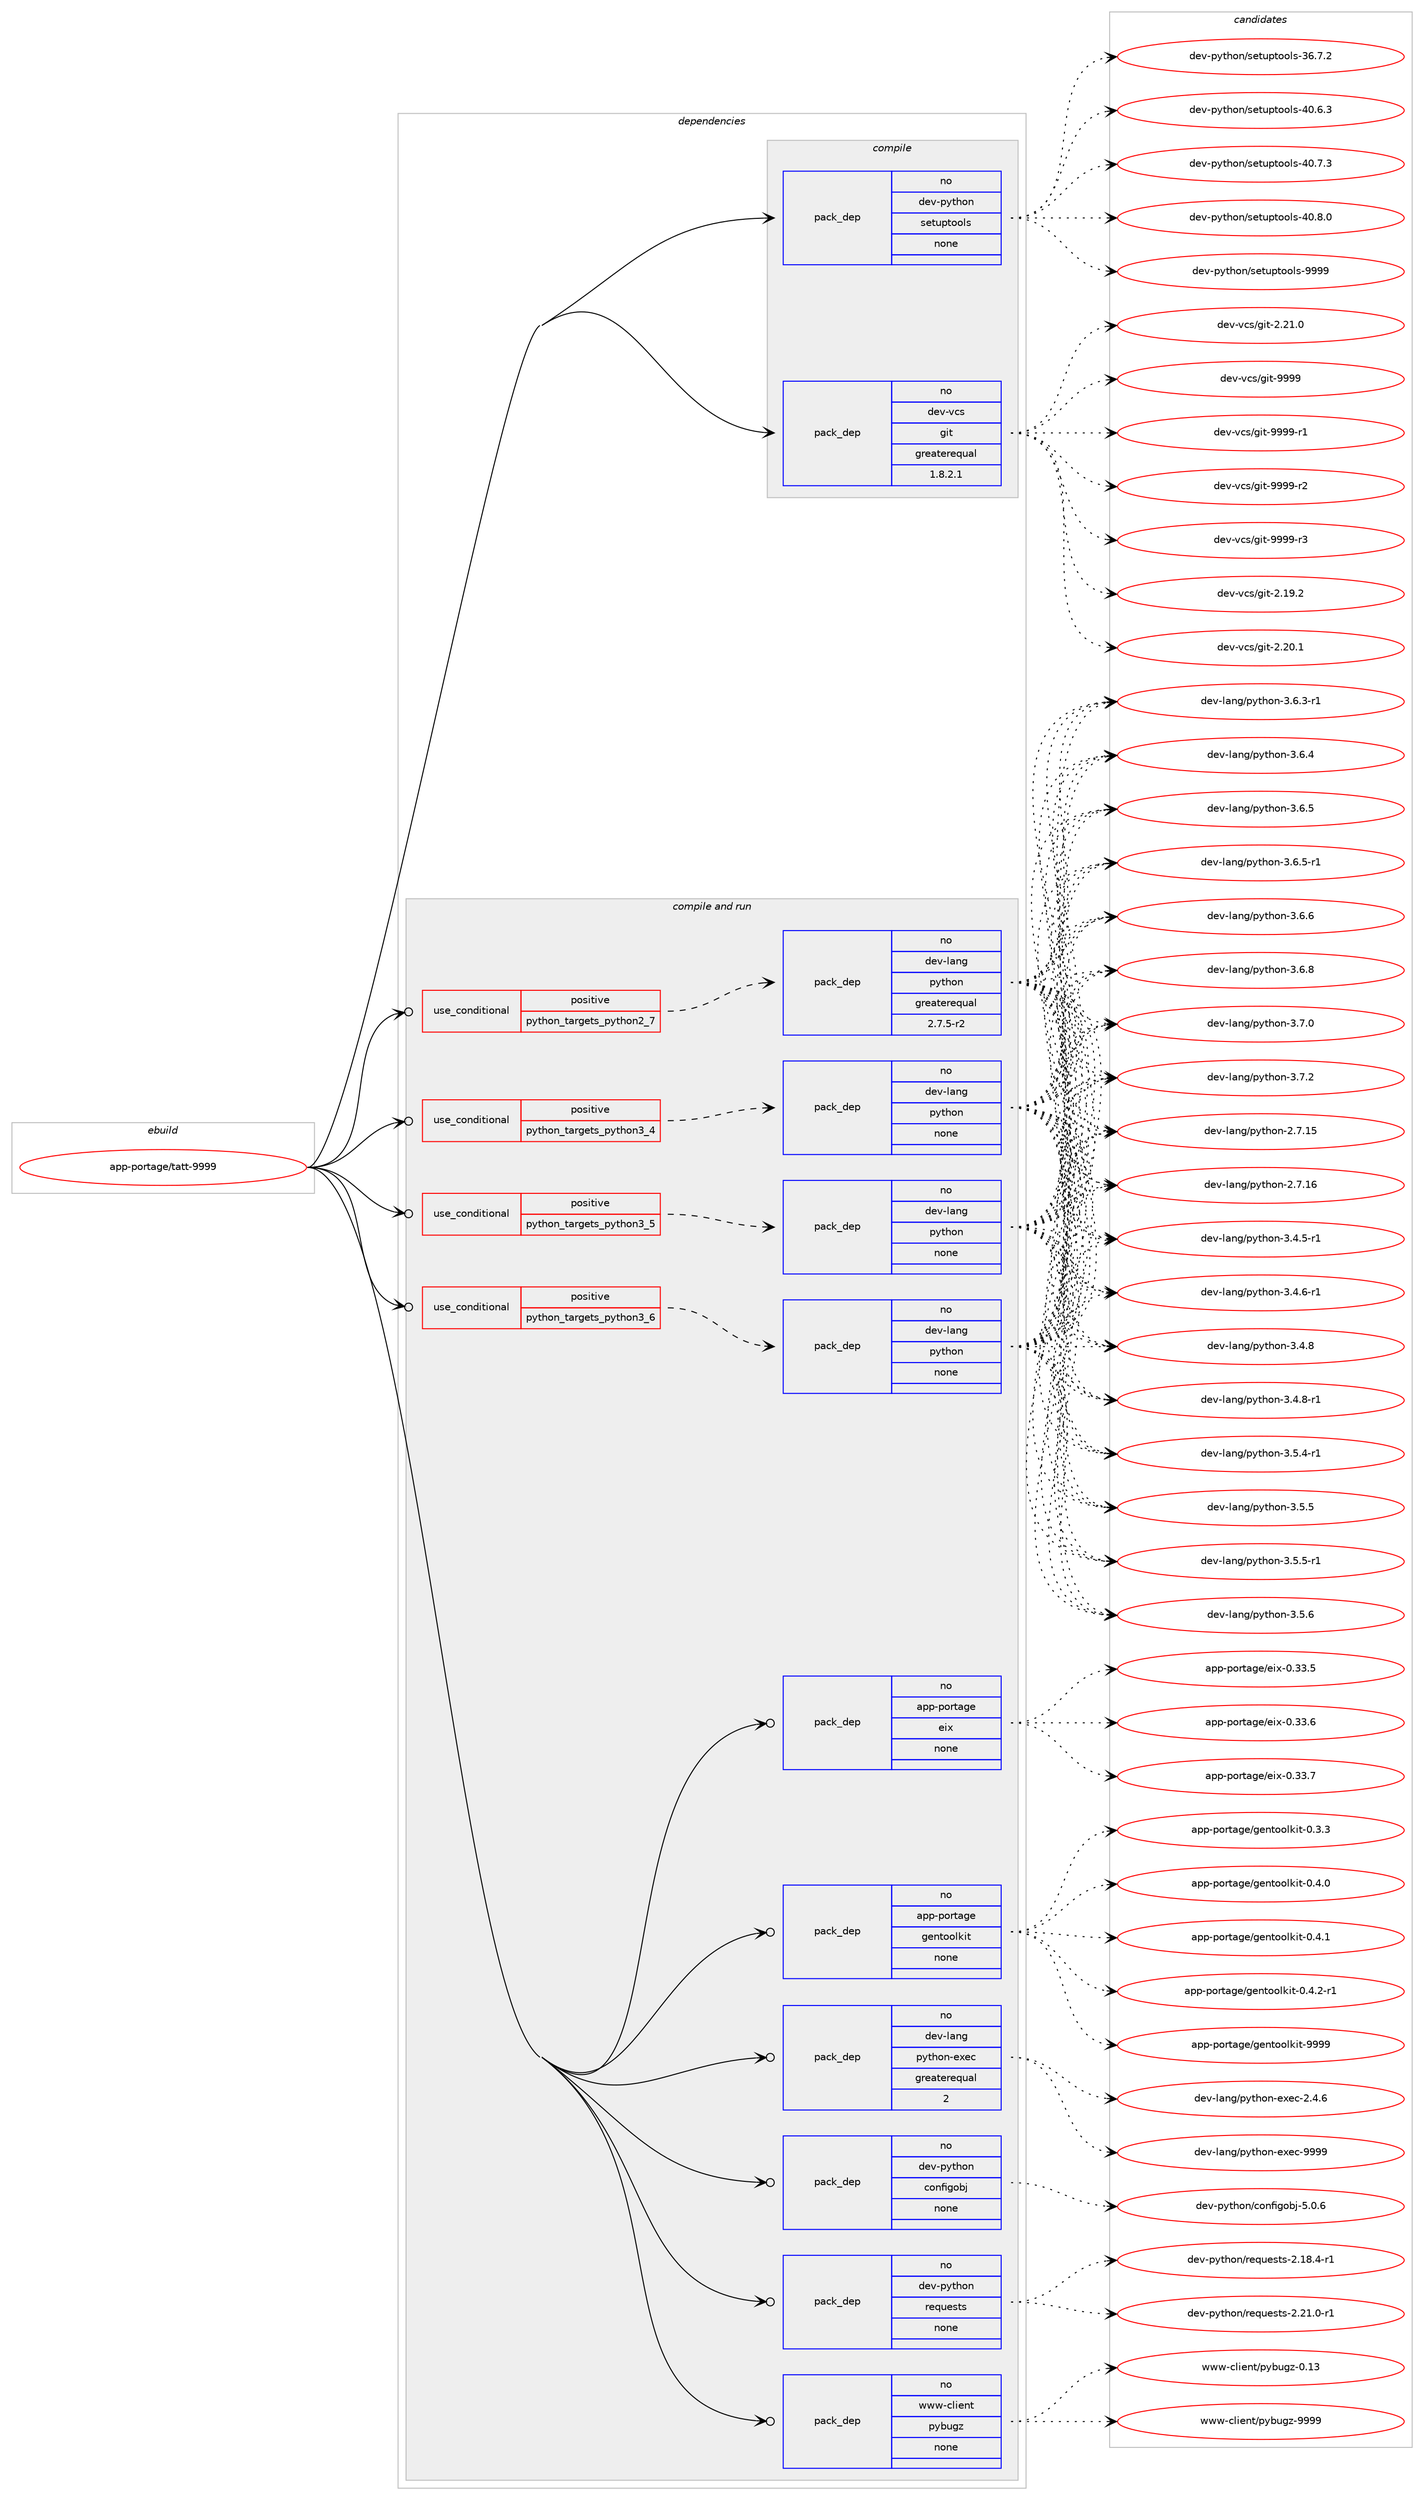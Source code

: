 digraph prolog {

# *************
# Graph options
# *************

newrank=true;
concentrate=true;
compound=true;
graph [rankdir=LR,fontname=Helvetica,fontsize=10,ranksep=1.5];#, ranksep=2.5, nodesep=0.2];
edge  [arrowhead=vee];
node  [fontname=Helvetica,fontsize=10];

# **********
# The ebuild
# **********

subgraph cluster_leftcol {
color=gray;
rank=same;
label=<<i>ebuild</i>>;
id [label="app-portage/tatt-9999", color=red, width=4, href="../app-portage/tatt-9999.svg"];
}

# ****************
# The dependencies
# ****************

subgraph cluster_midcol {
color=gray;
label=<<i>dependencies</i>>;
subgraph cluster_compile {
fillcolor="#eeeeee";
style=filled;
label=<<i>compile</i>>;
subgraph pack931481 {
dependency1307065 [label=<<TABLE BORDER="0" CELLBORDER="1" CELLSPACING="0" CELLPADDING="4" WIDTH="220"><TR><TD ROWSPAN="6" CELLPADDING="30">pack_dep</TD></TR><TR><TD WIDTH="110">no</TD></TR><TR><TD>dev-python</TD></TR><TR><TD>setuptools</TD></TR><TR><TD>none</TD></TR><TR><TD></TD></TR></TABLE>>, shape=none, color=blue];
}
id:e -> dependency1307065:w [weight=20,style="solid",arrowhead="vee"];
subgraph pack931482 {
dependency1307066 [label=<<TABLE BORDER="0" CELLBORDER="1" CELLSPACING="0" CELLPADDING="4" WIDTH="220"><TR><TD ROWSPAN="6" CELLPADDING="30">pack_dep</TD></TR><TR><TD WIDTH="110">no</TD></TR><TR><TD>dev-vcs</TD></TR><TR><TD>git</TD></TR><TR><TD>greaterequal</TD></TR><TR><TD>1.8.2.1</TD></TR></TABLE>>, shape=none, color=blue];
}
id:e -> dependency1307066:w [weight=20,style="solid",arrowhead="vee"];
}
subgraph cluster_compileandrun {
fillcolor="#eeeeee";
style=filled;
label=<<i>compile and run</i>>;
subgraph cond355156 {
dependency1307067 [label=<<TABLE BORDER="0" CELLBORDER="1" CELLSPACING="0" CELLPADDING="4"><TR><TD ROWSPAN="3" CELLPADDING="10">use_conditional</TD></TR><TR><TD>positive</TD></TR><TR><TD>python_targets_python2_7</TD></TR></TABLE>>, shape=none, color=red];
subgraph pack931483 {
dependency1307068 [label=<<TABLE BORDER="0" CELLBORDER="1" CELLSPACING="0" CELLPADDING="4" WIDTH="220"><TR><TD ROWSPAN="6" CELLPADDING="30">pack_dep</TD></TR><TR><TD WIDTH="110">no</TD></TR><TR><TD>dev-lang</TD></TR><TR><TD>python</TD></TR><TR><TD>greaterequal</TD></TR><TR><TD>2.7.5-r2</TD></TR></TABLE>>, shape=none, color=blue];
}
dependency1307067:e -> dependency1307068:w [weight=20,style="dashed",arrowhead="vee"];
}
id:e -> dependency1307067:w [weight=20,style="solid",arrowhead="odotvee"];
subgraph cond355157 {
dependency1307069 [label=<<TABLE BORDER="0" CELLBORDER="1" CELLSPACING="0" CELLPADDING="4"><TR><TD ROWSPAN="3" CELLPADDING="10">use_conditional</TD></TR><TR><TD>positive</TD></TR><TR><TD>python_targets_python3_4</TD></TR></TABLE>>, shape=none, color=red];
subgraph pack931484 {
dependency1307070 [label=<<TABLE BORDER="0" CELLBORDER="1" CELLSPACING="0" CELLPADDING="4" WIDTH="220"><TR><TD ROWSPAN="6" CELLPADDING="30">pack_dep</TD></TR><TR><TD WIDTH="110">no</TD></TR><TR><TD>dev-lang</TD></TR><TR><TD>python</TD></TR><TR><TD>none</TD></TR><TR><TD></TD></TR></TABLE>>, shape=none, color=blue];
}
dependency1307069:e -> dependency1307070:w [weight=20,style="dashed",arrowhead="vee"];
}
id:e -> dependency1307069:w [weight=20,style="solid",arrowhead="odotvee"];
subgraph cond355158 {
dependency1307071 [label=<<TABLE BORDER="0" CELLBORDER="1" CELLSPACING="0" CELLPADDING="4"><TR><TD ROWSPAN="3" CELLPADDING="10">use_conditional</TD></TR><TR><TD>positive</TD></TR><TR><TD>python_targets_python3_5</TD></TR></TABLE>>, shape=none, color=red];
subgraph pack931485 {
dependency1307072 [label=<<TABLE BORDER="0" CELLBORDER="1" CELLSPACING="0" CELLPADDING="4" WIDTH="220"><TR><TD ROWSPAN="6" CELLPADDING="30">pack_dep</TD></TR><TR><TD WIDTH="110">no</TD></TR><TR><TD>dev-lang</TD></TR><TR><TD>python</TD></TR><TR><TD>none</TD></TR><TR><TD></TD></TR></TABLE>>, shape=none, color=blue];
}
dependency1307071:e -> dependency1307072:w [weight=20,style="dashed",arrowhead="vee"];
}
id:e -> dependency1307071:w [weight=20,style="solid",arrowhead="odotvee"];
subgraph cond355159 {
dependency1307073 [label=<<TABLE BORDER="0" CELLBORDER="1" CELLSPACING="0" CELLPADDING="4"><TR><TD ROWSPAN="3" CELLPADDING="10">use_conditional</TD></TR><TR><TD>positive</TD></TR><TR><TD>python_targets_python3_6</TD></TR></TABLE>>, shape=none, color=red];
subgraph pack931486 {
dependency1307074 [label=<<TABLE BORDER="0" CELLBORDER="1" CELLSPACING="0" CELLPADDING="4" WIDTH="220"><TR><TD ROWSPAN="6" CELLPADDING="30">pack_dep</TD></TR><TR><TD WIDTH="110">no</TD></TR><TR><TD>dev-lang</TD></TR><TR><TD>python</TD></TR><TR><TD>none</TD></TR><TR><TD></TD></TR></TABLE>>, shape=none, color=blue];
}
dependency1307073:e -> dependency1307074:w [weight=20,style="dashed",arrowhead="vee"];
}
id:e -> dependency1307073:w [weight=20,style="solid",arrowhead="odotvee"];
subgraph pack931487 {
dependency1307075 [label=<<TABLE BORDER="0" CELLBORDER="1" CELLSPACING="0" CELLPADDING="4" WIDTH="220"><TR><TD ROWSPAN="6" CELLPADDING="30">pack_dep</TD></TR><TR><TD WIDTH="110">no</TD></TR><TR><TD>app-portage</TD></TR><TR><TD>eix</TD></TR><TR><TD>none</TD></TR><TR><TD></TD></TR></TABLE>>, shape=none, color=blue];
}
id:e -> dependency1307075:w [weight=20,style="solid",arrowhead="odotvee"];
subgraph pack931488 {
dependency1307076 [label=<<TABLE BORDER="0" CELLBORDER="1" CELLSPACING="0" CELLPADDING="4" WIDTH="220"><TR><TD ROWSPAN="6" CELLPADDING="30">pack_dep</TD></TR><TR><TD WIDTH="110">no</TD></TR><TR><TD>app-portage</TD></TR><TR><TD>gentoolkit</TD></TR><TR><TD>none</TD></TR><TR><TD></TD></TR></TABLE>>, shape=none, color=blue];
}
id:e -> dependency1307076:w [weight=20,style="solid",arrowhead="odotvee"];
subgraph pack931489 {
dependency1307077 [label=<<TABLE BORDER="0" CELLBORDER="1" CELLSPACING="0" CELLPADDING="4" WIDTH="220"><TR><TD ROWSPAN="6" CELLPADDING="30">pack_dep</TD></TR><TR><TD WIDTH="110">no</TD></TR><TR><TD>dev-lang</TD></TR><TR><TD>python-exec</TD></TR><TR><TD>greaterequal</TD></TR><TR><TD>2</TD></TR></TABLE>>, shape=none, color=blue];
}
id:e -> dependency1307077:w [weight=20,style="solid",arrowhead="odotvee"];
subgraph pack931490 {
dependency1307078 [label=<<TABLE BORDER="0" CELLBORDER="1" CELLSPACING="0" CELLPADDING="4" WIDTH="220"><TR><TD ROWSPAN="6" CELLPADDING="30">pack_dep</TD></TR><TR><TD WIDTH="110">no</TD></TR><TR><TD>dev-python</TD></TR><TR><TD>configobj</TD></TR><TR><TD>none</TD></TR><TR><TD></TD></TR></TABLE>>, shape=none, color=blue];
}
id:e -> dependency1307078:w [weight=20,style="solid",arrowhead="odotvee"];
subgraph pack931491 {
dependency1307079 [label=<<TABLE BORDER="0" CELLBORDER="1" CELLSPACING="0" CELLPADDING="4" WIDTH="220"><TR><TD ROWSPAN="6" CELLPADDING="30">pack_dep</TD></TR><TR><TD WIDTH="110">no</TD></TR><TR><TD>dev-python</TD></TR><TR><TD>requests</TD></TR><TR><TD>none</TD></TR><TR><TD></TD></TR></TABLE>>, shape=none, color=blue];
}
id:e -> dependency1307079:w [weight=20,style="solid",arrowhead="odotvee"];
subgraph pack931492 {
dependency1307080 [label=<<TABLE BORDER="0" CELLBORDER="1" CELLSPACING="0" CELLPADDING="4" WIDTH="220"><TR><TD ROWSPAN="6" CELLPADDING="30">pack_dep</TD></TR><TR><TD WIDTH="110">no</TD></TR><TR><TD>www-client</TD></TR><TR><TD>pybugz</TD></TR><TR><TD>none</TD></TR><TR><TD></TD></TR></TABLE>>, shape=none, color=blue];
}
id:e -> dependency1307080:w [weight=20,style="solid",arrowhead="odotvee"];
}
subgraph cluster_run {
fillcolor="#eeeeee";
style=filled;
label=<<i>run</i>>;
}
}

# **************
# The candidates
# **************

subgraph cluster_choices {
rank=same;
color=gray;
label=<<i>candidates</i>>;

subgraph choice931481 {
color=black;
nodesep=1;
choice100101118451121211161041111104711510111611711211611111110811545515446554650 [label="dev-python/setuptools-36.7.2", color=red, width=4,href="../dev-python/setuptools-36.7.2.svg"];
choice100101118451121211161041111104711510111611711211611111110811545524846544651 [label="dev-python/setuptools-40.6.3", color=red, width=4,href="../dev-python/setuptools-40.6.3.svg"];
choice100101118451121211161041111104711510111611711211611111110811545524846554651 [label="dev-python/setuptools-40.7.3", color=red, width=4,href="../dev-python/setuptools-40.7.3.svg"];
choice100101118451121211161041111104711510111611711211611111110811545524846564648 [label="dev-python/setuptools-40.8.0", color=red, width=4,href="../dev-python/setuptools-40.8.0.svg"];
choice10010111845112121116104111110471151011161171121161111111081154557575757 [label="dev-python/setuptools-9999", color=red, width=4,href="../dev-python/setuptools-9999.svg"];
dependency1307065:e -> choice100101118451121211161041111104711510111611711211611111110811545515446554650:w [style=dotted,weight="100"];
dependency1307065:e -> choice100101118451121211161041111104711510111611711211611111110811545524846544651:w [style=dotted,weight="100"];
dependency1307065:e -> choice100101118451121211161041111104711510111611711211611111110811545524846554651:w [style=dotted,weight="100"];
dependency1307065:e -> choice100101118451121211161041111104711510111611711211611111110811545524846564648:w [style=dotted,weight="100"];
dependency1307065:e -> choice10010111845112121116104111110471151011161171121161111111081154557575757:w [style=dotted,weight="100"];
}
subgraph choice931482 {
color=black;
nodesep=1;
choice10010111845118991154710310511645504649574650 [label="dev-vcs/git-2.19.2", color=red, width=4,href="../dev-vcs/git-2.19.2.svg"];
choice10010111845118991154710310511645504650484649 [label="dev-vcs/git-2.20.1", color=red, width=4,href="../dev-vcs/git-2.20.1.svg"];
choice10010111845118991154710310511645504650494648 [label="dev-vcs/git-2.21.0", color=red, width=4,href="../dev-vcs/git-2.21.0.svg"];
choice1001011184511899115471031051164557575757 [label="dev-vcs/git-9999", color=red, width=4,href="../dev-vcs/git-9999.svg"];
choice10010111845118991154710310511645575757574511449 [label="dev-vcs/git-9999-r1", color=red, width=4,href="../dev-vcs/git-9999-r1.svg"];
choice10010111845118991154710310511645575757574511450 [label="dev-vcs/git-9999-r2", color=red, width=4,href="../dev-vcs/git-9999-r2.svg"];
choice10010111845118991154710310511645575757574511451 [label="dev-vcs/git-9999-r3", color=red, width=4,href="../dev-vcs/git-9999-r3.svg"];
dependency1307066:e -> choice10010111845118991154710310511645504649574650:w [style=dotted,weight="100"];
dependency1307066:e -> choice10010111845118991154710310511645504650484649:w [style=dotted,weight="100"];
dependency1307066:e -> choice10010111845118991154710310511645504650494648:w [style=dotted,weight="100"];
dependency1307066:e -> choice1001011184511899115471031051164557575757:w [style=dotted,weight="100"];
dependency1307066:e -> choice10010111845118991154710310511645575757574511449:w [style=dotted,weight="100"];
dependency1307066:e -> choice10010111845118991154710310511645575757574511450:w [style=dotted,weight="100"];
dependency1307066:e -> choice10010111845118991154710310511645575757574511451:w [style=dotted,weight="100"];
}
subgraph choice931483 {
color=black;
nodesep=1;
choice10010111845108971101034711212111610411111045504655464953 [label="dev-lang/python-2.7.15", color=red, width=4,href="../dev-lang/python-2.7.15.svg"];
choice10010111845108971101034711212111610411111045504655464954 [label="dev-lang/python-2.7.16", color=red, width=4,href="../dev-lang/python-2.7.16.svg"];
choice1001011184510897110103471121211161041111104551465246534511449 [label="dev-lang/python-3.4.5-r1", color=red, width=4,href="../dev-lang/python-3.4.5-r1.svg"];
choice1001011184510897110103471121211161041111104551465246544511449 [label="dev-lang/python-3.4.6-r1", color=red, width=4,href="../dev-lang/python-3.4.6-r1.svg"];
choice100101118451089711010347112121116104111110455146524656 [label="dev-lang/python-3.4.8", color=red, width=4,href="../dev-lang/python-3.4.8.svg"];
choice1001011184510897110103471121211161041111104551465246564511449 [label="dev-lang/python-3.4.8-r1", color=red, width=4,href="../dev-lang/python-3.4.8-r1.svg"];
choice1001011184510897110103471121211161041111104551465346524511449 [label="dev-lang/python-3.5.4-r1", color=red, width=4,href="../dev-lang/python-3.5.4-r1.svg"];
choice100101118451089711010347112121116104111110455146534653 [label="dev-lang/python-3.5.5", color=red, width=4,href="../dev-lang/python-3.5.5.svg"];
choice1001011184510897110103471121211161041111104551465346534511449 [label="dev-lang/python-3.5.5-r1", color=red, width=4,href="../dev-lang/python-3.5.5-r1.svg"];
choice100101118451089711010347112121116104111110455146534654 [label="dev-lang/python-3.5.6", color=red, width=4,href="../dev-lang/python-3.5.6.svg"];
choice1001011184510897110103471121211161041111104551465446514511449 [label="dev-lang/python-3.6.3-r1", color=red, width=4,href="../dev-lang/python-3.6.3-r1.svg"];
choice100101118451089711010347112121116104111110455146544652 [label="dev-lang/python-3.6.4", color=red, width=4,href="../dev-lang/python-3.6.4.svg"];
choice100101118451089711010347112121116104111110455146544653 [label="dev-lang/python-3.6.5", color=red, width=4,href="../dev-lang/python-3.6.5.svg"];
choice1001011184510897110103471121211161041111104551465446534511449 [label="dev-lang/python-3.6.5-r1", color=red, width=4,href="../dev-lang/python-3.6.5-r1.svg"];
choice100101118451089711010347112121116104111110455146544654 [label="dev-lang/python-3.6.6", color=red, width=4,href="../dev-lang/python-3.6.6.svg"];
choice100101118451089711010347112121116104111110455146544656 [label="dev-lang/python-3.6.8", color=red, width=4,href="../dev-lang/python-3.6.8.svg"];
choice100101118451089711010347112121116104111110455146554648 [label="dev-lang/python-3.7.0", color=red, width=4,href="../dev-lang/python-3.7.0.svg"];
choice100101118451089711010347112121116104111110455146554650 [label="dev-lang/python-3.7.2", color=red, width=4,href="../dev-lang/python-3.7.2.svg"];
dependency1307068:e -> choice10010111845108971101034711212111610411111045504655464953:w [style=dotted,weight="100"];
dependency1307068:e -> choice10010111845108971101034711212111610411111045504655464954:w [style=dotted,weight="100"];
dependency1307068:e -> choice1001011184510897110103471121211161041111104551465246534511449:w [style=dotted,weight="100"];
dependency1307068:e -> choice1001011184510897110103471121211161041111104551465246544511449:w [style=dotted,weight="100"];
dependency1307068:e -> choice100101118451089711010347112121116104111110455146524656:w [style=dotted,weight="100"];
dependency1307068:e -> choice1001011184510897110103471121211161041111104551465246564511449:w [style=dotted,weight="100"];
dependency1307068:e -> choice1001011184510897110103471121211161041111104551465346524511449:w [style=dotted,weight="100"];
dependency1307068:e -> choice100101118451089711010347112121116104111110455146534653:w [style=dotted,weight="100"];
dependency1307068:e -> choice1001011184510897110103471121211161041111104551465346534511449:w [style=dotted,weight="100"];
dependency1307068:e -> choice100101118451089711010347112121116104111110455146534654:w [style=dotted,weight="100"];
dependency1307068:e -> choice1001011184510897110103471121211161041111104551465446514511449:w [style=dotted,weight="100"];
dependency1307068:e -> choice100101118451089711010347112121116104111110455146544652:w [style=dotted,weight="100"];
dependency1307068:e -> choice100101118451089711010347112121116104111110455146544653:w [style=dotted,weight="100"];
dependency1307068:e -> choice1001011184510897110103471121211161041111104551465446534511449:w [style=dotted,weight="100"];
dependency1307068:e -> choice100101118451089711010347112121116104111110455146544654:w [style=dotted,weight="100"];
dependency1307068:e -> choice100101118451089711010347112121116104111110455146544656:w [style=dotted,weight="100"];
dependency1307068:e -> choice100101118451089711010347112121116104111110455146554648:w [style=dotted,weight="100"];
dependency1307068:e -> choice100101118451089711010347112121116104111110455146554650:w [style=dotted,weight="100"];
}
subgraph choice931484 {
color=black;
nodesep=1;
choice10010111845108971101034711212111610411111045504655464953 [label="dev-lang/python-2.7.15", color=red, width=4,href="../dev-lang/python-2.7.15.svg"];
choice10010111845108971101034711212111610411111045504655464954 [label="dev-lang/python-2.7.16", color=red, width=4,href="../dev-lang/python-2.7.16.svg"];
choice1001011184510897110103471121211161041111104551465246534511449 [label="dev-lang/python-3.4.5-r1", color=red, width=4,href="../dev-lang/python-3.4.5-r1.svg"];
choice1001011184510897110103471121211161041111104551465246544511449 [label="dev-lang/python-3.4.6-r1", color=red, width=4,href="../dev-lang/python-3.4.6-r1.svg"];
choice100101118451089711010347112121116104111110455146524656 [label="dev-lang/python-3.4.8", color=red, width=4,href="../dev-lang/python-3.4.8.svg"];
choice1001011184510897110103471121211161041111104551465246564511449 [label="dev-lang/python-3.4.8-r1", color=red, width=4,href="../dev-lang/python-3.4.8-r1.svg"];
choice1001011184510897110103471121211161041111104551465346524511449 [label="dev-lang/python-3.5.4-r1", color=red, width=4,href="../dev-lang/python-3.5.4-r1.svg"];
choice100101118451089711010347112121116104111110455146534653 [label="dev-lang/python-3.5.5", color=red, width=4,href="../dev-lang/python-3.5.5.svg"];
choice1001011184510897110103471121211161041111104551465346534511449 [label="dev-lang/python-3.5.5-r1", color=red, width=4,href="../dev-lang/python-3.5.5-r1.svg"];
choice100101118451089711010347112121116104111110455146534654 [label="dev-lang/python-3.5.6", color=red, width=4,href="../dev-lang/python-3.5.6.svg"];
choice1001011184510897110103471121211161041111104551465446514511449 [label="dev-lang/python-3.6.3-r1", color=red, width=4,href="../dev-lang/python-3.6.3-r1.svg"];
choice100101118451089711010347112121116104111110455146544652 [label="dev-lang/python-3.6.4", color=red, width=4,href="../dev-lang/python-3.6.4.svg"];
choice100101118451089711010347112121116104111110455146544653 [label="dev-lang/python-3.6.5", color=red, width=4,href="../dev-lang/python-3.6.5.svg"];
choice1001011184510897110103471121211161041111104551465446534511449 [label="dev-lang/python-3.6.5-r1", color=red, width=4,href="../dev-lang/python-3.6.5-r1.svg"];
choice100101118451089711010347112121116104111110455146544654 [label="dev-lang/python-3.6.6", color=red, width=4,href="../dev-lang/python-3.6.6.svg"];
choice100101118451089711010347112121116104111110455146544656 [label="dev-lang/python-3.6.8", color=red, width=4,href="../dev-lang/python-3.6.8.svg"];
choice100101118451089711010347112121116104111110455146554648 [label="dev-lang/python-3.7.0", color=red, width=4,href="../dev-lang/python-3.7.0.svg"];
choice100101118451089711010347112121116104111110455146554650 [label="dev-lang/python-3.7.2", color=red, width=4,href="../dev-lang/python-3.7.2.svg"];
dependency1307070:e -> choice10010111845108971101034711212111610411111045504655464953:w [style=dotted,weight="100"];
dependency1307070:e -> choice10010111845108971101034711212111610411111045504655464954:w [style=dotted,weight="100"];
dependency1307070:e -> choice1001011184510897110103471121211161041111104551465246534511449:w [style=dotted,weight="100"];
dependency1307070:e -> choice1001011184510897110103471121211161041111104551465246544511449:w [style=dotted,weight="100"];
dependency1307070:e -> choice100101118451089711010347112121116104111110455146524656:w [style=dotted,weight="100"];
dependency1307070:e -> choice1001011184510897110103471121211161041111104551465246564511449:w [style=dotted,weight="100"];
dependency1307070:e -> choice1001011184510897110103471121211161041111104551465346524511449:w [style=dotted,weight="100"];
dependency1307070:e -> choice100101118451089711010347112121116104111110455146534653:w [style=dotted,weight="100"];
dependency1307070:e -> choice1001011184510897110103471121211161041111104551465346534511449:w [style=dotted,weight="100"];
dependency1307070:e -> choice100101118451089711010347112121116104111110455146534654:w [style=dotted,weight="100"];
dependency1307070:e -> choice1001011184510897110103471121211161041111104551465446514511449:w [style=dotted,weight="100"];
dependency1307070:e -> choice100101118451089711010347112121116104111110455146544652:w [style=dotted,weight="100"];
dependency1307070:e -> choice100101118451089711010347112121116104111110455146544653:w [style=dotted,weight="100"];
dependency1307070:e -> choice1001011184510897110103471121211161041111104551465446534511449:w [style=dotted,weight="100"];
dependency1307070:e -> choice100101118451089711010347112121116104111110455146544654:w [style=dotted,weight="100"];
dependency1307070:e -> choice100101118451089711010347112121116104111110455146544656:w [style=dotted,weight="100"];
dependency1307070:e -> choice100101118451089711010347112121116104111110455146554648:w [style=dotted,weight="100"];
dependency1307070:e -> choice100101118451089711010347112121116104111110455146554650:w [style=dotted,weight="100"];
}
subgraph choice931485 {
color=black;
nodesep=1;
choice10010111845108971101034711212111610411111045504655464953 [label="dev-lang/python-2.7.15", color=red, width=4,href="../dev-lang/python-2.7.15.svg"];
choice10010111845108971101034711212111610411111045504655464954 [label="dev-lang/python-2.7.16", color=red, width=4,href="../dev-lang/python-2.7.16.svg"];
choice1001011184510897110103471121211161041111104551465246534511449 [label="dev-lang/python-3.4.5-r1", color=red, width=4,href="../dev-lang/python-3.4.5-r1.svg"];
choice1001011184510897110103471121211161041111104551465246544511449 [label="dev-lang/python-3.4.6-r1", color=red, width=4,href="../dev-lang/python-3.4.6-r1.svg"];
choice100101118451089711010347112121116104111110455146524656 [label="dev-lang/python-3.4.8", color=red, width=4,href="../dev-lang/python-3.4.8.svg"];
choice1001011184510897110103471121211161041111104551465246564511449 [label="dev-lang/python-3.4.8-r1", color=red, width=4,href="../dev-lang/python-3.4.8-r1.svg"];
choice1001011184510897110103471121211161041111104551465346524511449 [label="dev-lang/python-3.5.4-r1", color=red, width=4,href="../dev-lang/python-3.5.4-r1.svg"];
choice100101118451089711010347112121116104111110455146534653 [label="dev-lang/python-3.5.5", color=red, width=4,href="../dev-lang/python-3.5.5.svg"];
choice1001011184510897110103471121211161041111104551465346534511449 [label="dev-lang/python-3.5.5-r1", color=red, width=4,href="../dev-lang/python-3.5.5-r1.svg"];
choice100101118451089711010347112121116104111110455146534654 [label="dev-lang/python-3.5.6", color=red, width=4,href="../dev-lang/python-3.5.6.svg"];
choice1001011184510897110103471121211161041111104551465446514511449 [label="dev-lang/python-3.6.3-r1", color=red, width=4,href="../dev-lang/python-3.6.3-r1.svg"];
choice100101118451089711010347112121116104111110455146544652 [label="dev-lang/python-3.6.4", color=red, width=4,href="../dev-lang/python-3.6.4.svg"];
choice100101118451089711010347112121116104111110455146544653 [label="dev-lang/python-3.6.5", color=red, width=4,href="../dev-lang/python-3.6.5.svg"];
choice1001011184510897110103471121211161041111104551465446534511449 [label="dev-lang/python-3.6.5-r1", color=red, width=4,href="../dev-lang/python-3.6.5-r1.svg"];
choice100101118451089711010347112121116104111110455146544654 [label="dev-lang/python-3.6.6", color=red, width=4,href="../dev-lang/python-3.6.6.svg"];
choice100101118451089711010347112121116104111110455146544656 [label="dev-lang/python-3.6.8", color=red, width=4,href="../dev-lang/python-3.6.8.svg"];
choice100101118451089711010347112121116104111110455146554648 [label="dev-lang/python-3.7.0", color=red, width=4,href="../dev-lang/python-3.7.0.svg"];
choice100101118451089711010347112121116104111110455146554650 [label="dev-lang/python-3.7.2", color=red, width=4,href="../dev-lang/python-3.7.2.svg"];
dependency1307072:e -> choice10010111845108971101034711212111610411111045504655464953:w [style=dotted,weight="100"];
dependency1307072:e -> choice10010111845108971101034711212111610411111045504655464954:w [style=dotted,weight="100"];
dependency1307072:e -> choice1001011184510897110103471121211161041111104551465246534511449:w [style=dotted,weight="100"];
dependency1307072:e -> choice1001011184510897110103471121211161041111104551465246544511449:w [style=dotted,weight="100"];
dependency1307072:e -> choice100101118451089711010347112121116104111110455146524656:w [style=dotted,weight="100"];
dependency1307072:e -> choice1001011184510897110103471121211161041111104551465246564511449:w [style=dotted,weight="100"];
dependency1307072:e -> choice1001011184510897110103471121211161041111104551465346524511449:w [style=dotted,weight="100"];
dependency1307072:e -> choice100101118451089711010347112121116104111110455146534653:w [style=dotted,weight="100"];
dependency1307072:e -> choice1001011184510897110103471121211161041111104551465346534511449:w [style=dotted,weight="100"];
dependency1307072:e -> choice100101118451089711010347112121116104111110455146534654:w [style=dotted,weight="100"];
dependency1307072:e -> choice1001011184510897110103471121211161041111104551465446514511449:w [style=dotted,weight="100"];
dependency1307072:e -> choice100101118451089711010347112121116104111110455146544652:w [style=dotted,weight="100"];
dependency1307072:e -> choice100101118451089711010347112121116104111110455146544653:w [style=dotted,weight="100"];
dependency1307072:e -> choice1001011184510897110103471121211161041111104551465446534511449:w [style=dotted,weight="100"];
dependency1307072:e -> choice100101118451089711010347112121116104111110455146544654:w [style=dotted,weight="100"];
dependency1307072:e -> choice100101118451089711010347112121116104111110455146544656:w [style=dotted,weight="100"];
dependency1307072:e -> choice100101118451089711010347112121116104111110455146554648:w [style=dotted,weight="100"];
dependency1307072:e -> choice100101118451089711010347112121116104111110455146554650:w [style=dotted,weight="100"];
}
subgraph choice931486 {
color=black;
nodesep=1;
choice10010111845108971101034711212111610411111045504655464953 [label="dev-lang/python-2.7.15", color=red, width=4,href="../dev-lang/python-2.7.15.svg"];
choice10010111845108971101034711212111610411111045504655464954 [label="dev-lang/python-2.7.16", color=red, width=4,href="../dev-lang/python-2.7.16.svg"];
choice1001011184510897110103471121211161041111104551465246534511449 [label="dev-lang/python-3.4.5-r1", color=red, width=4,href="../dev-lang/python-3.4.5-r1.svg"];
choice1001011184510897110103471121211161041111104551465246544511449 [label="dev-lang/python-3.4.6-r1", color=red, width=4,href="../dev-lang/python-3.4.6-r1.svg"];
choice100101118451089711010347112121116104111110455146524656 [label="dev-lang/python-3.4.8", color=red, width=4,href="../dev-lang/python-3.4.8.svg"];
choice1001011184510897110103471121211161041111104551465246564511449 [label="dev-lang/python-3.4.8-r1", color=red, width=4,href="../dev-lang/python-3.4.8-r1.svg"];
choice1001011184510897110103471121211161041111104551465346524511449 [label="dev-lang/python-3.5.4-r1", color=red, width=4,href="../dev-lang/python-3.5.4-r1.svg"];
choice100101118451089711010347112121116104111110455146534653 [label="dev-lang/python-3.5.5", color=red, width=4,href="../dev-lang/python-3.5.5.svg"];
choice1001011184510897110103471121211161041111104551465346534511449 [label="dev-lang/python-3.5.5-r1", color=red, width=4,href="../dev-lang/python-3.5.5-r1.svg"];
choice100101118451089711010347112121116104111110455146534654 [label="dev-lang/python-3.5.6", color=red, width=4,href="../dev-lang/python-3.5.6.svg"];
choice1001011184510897110103471121211161041111104551465446514511449 [label="dev-lang/python-3.6.3-r1", color=red, width=4,href="../dev-lang/python-3.6.3-r1.svg"];
choice100101118451089711010347112121116104111110455146544652 [label="dev-lang/python-3.6.4", color=red, width=4,href="../dev-lang/python-3.6.4.svg"];
choice100101118451089711010347112121116104111110455146544653 [label="dev-lang/python-3.6.5", color=red, width=4,href="../dev-lang/python-3.6.5.svg"];
choice1001011184510897110103471121211161041111104551465446534511449 [label="dev-lang/python-3.6.5-r1", color=red, width=4,href="../dev-lang/python-3.6.5-r1.svg"];
choice100101118451089711010347112121116104111110455146544654 [label="dev-lang/python-3.6.6", color=red, width=4,href="../dev-lang/python-3.6.6.svg"];
choice100101118451089711010347112121116104111110455146544656 [label="dev-lang/python-3.6.8", color=red, width=4,href="../dev-lang/python-3.6.8.svg"];
choice100101118451089711010347112121116104111110455146554648 [label="dev-lang/python-3.7.0", color=red, width=4,href="../dev-lang/python-3.7.0.svg"];
choice100101118451089711010347112121116104111110455146554650 [label="dev-lang/python-3.7.2", color=red, width=4,href="../dev-lang/python-3.7.2.svg"];
dependency1307074:e -> choice10010111845108971101034711212111610411111045504655464953:w [style=dotted,weight="100"];
dependency1307074:e -> choice10010111845108971101034711212111610411111045504655464954:w [style=dotted,weight="100"];
dependency1307074:e -> choice1001011184510897110103471121211161041111104551465246534511449:w [style=dotted,weight="100"];
dependency1307074:e -> choice1001011184510897110103471121211161041111104551465246544511449:w [style=dotted,weight="100"];
dependency1307074:e -> choice100101118451089711010347112121116104111110455146524656:w [style=dotted,weight="100"];
dependency1307074:e -> choice1001011184510897110103471121211161041111104551465246564511449:w [style=dotted,weight="100"];
dependency1307074:e -> choice1001011184510897110103471121211161041111104551465346524511449:w [style=dotted,weight="100"];
dependency1307074:e -> choice100101118451089711010347112121116104111110455146534653:w [style=dotted,weight="100"];
dependency1307074:e -> choice1001011184510897110103471121211161041111104551465346534511449:w [style=dotted,weight="100"];
dependency1307074:e -> choice100101118451089711010347112121116104111110455146534654:w [style=dotted,weight="100"];
dependency1307074:e -> choice1001011184510897110103471121211161041111104551465446514511449:w [style=dotted,weight="100"];
dependency1307074:e -> choice100101118451089711010347112121116104111110455146544652:w [style=dotted,weight="100"];
dependency1307074:e -> choice100101118451089711010347112121116104111110455146544653:w [style=dotted,weight="100"];
dependency1307074:e -> choice1001011184510897110103471121211161041111104551465446534511449:w [style=dotted,weight="100"];
dependency1307074:e -> choice100101118451089711010347112121116104111110455146544654:w [style=dotted,weight="100"];
dependency1307074:e -> choice100101118451089711010347112121116104111110455146544656:w [style=dotted,weight="100"];
dependency1307074:e -> choice100101118451089711010347112121116104111110455146554648:w [style=dotted,weight="100"];
dependency1307074:e -> choice100101118451089711010347112121116104111110455146554650:w [style=dotted,weight="100"];
}
subgraph choice931487 {
color=black;
nodesep=1;
choice9711211245112111114116971031014710110512045484651514653 [label="app-portage/eix-0.33.5", color=red, width=4,href="../app-portage/eix-0.33.5.svg"];
choice9711211245112111114116971031014710110512045484651514654 [label="app-portage/eix-0.33.6", color=red, width=4,href="../app-portage/eix-0.33.6.svg"];
choice9711211245112111114116971031014710110512045484651514655 [label="app-portage/eix-0.33.7", color=red, width=4,href="../app-portage/eix-0.33.7.svg"];
dependency1307075:e -> choice9711211245112111114116971031014710110512045484651514653:w [style=dotted,weight="100"];
dependency1307075:e -> choice9711211245112111114116971031014710110512045484651514654:w [style=dotted,weight="100"];
dependency1307075:e -> choice9711211245112111114116971031014710110512045484651514655:w [style=dotted,weight="100"];
}
subgraph choice931488 {
color=black;
nodesep=1;
choice97112112451121111141169710310147103101110116111111108107105116454846514651 [label="app-portage/gentoolkit-0.3.3", color=red, width=4,href="../app-portage/gentoolkit-0.3.3.svg"];
choice97112112451121111141169710310147103101110116111111108107105116454846524648 [label="app-portage/gentoolkit-0.4.0", color=red, width=4,href="../app-portage/gentoolkit-0.4.0.svg"];
choice97112112451121111141169710310147103101110116111111108107105116454846524649 [label="app-portage/gentoolkit-0.4.1", color=red, width=4,href="../app-portage/gentoolkit-0.4.1.svg"];
choice971121124511211111411697103101471031011101161111111081071051164548465246504511449 [label="app-portage/gentoolkit-0.4.2-r1", color=red, width=4,href="../app-portage/gentoolkit-0.4.2-r1.svg"];
choice971121124511211111411697103101471031011101161111111081071051164557575757 [label="app-portage/gentoolkit-9999", color=red, width=4,href="../app-portage/gentoolkit-9999.svg"];
dependency1307076:e -> choice97112112451121111141169710310147103101110116111111108107105116454846514651:w [style=dotted,weight="100"];
dependency1307076:e -> choice97112112451121111141169710310147103101110116111111108107105116454846524648:w [style=dotted,weight="100"];
dependency1307076:e -> choice97112112451121111141169710310147103101110116111111108107105116454846524649:w [style=dotted,weight="100"];
dependency1307076:e -> choice971121124511211111411697103101471031011101161111111081071051164548465246504511449:w [style=dotted,weight="100"];
dependency1307076:e -> choice971121124511211111411697103101471031011101161111111081071051164557575757:w [style=dotted,weight="100"];
}
subgraph choice931489 {
color=black;
nodesep=1;
choice1001011184510897110103471121211161041111104510112010199455046524654 [label="dev-lang/python-exec-2.4.6", color=red, width=4,href="../dev-lang/python-exec-2.4.6.svg"];
choice10010111845108971101034711212111610411111045101120101994557575757 [label="dev-lang/python-exec-9999", color=red, width=4,href="../dev-lang/python-exec-9999.svg"];
dependency1307077:e -> choice1001011184510897110103471121211161041111104510112010199455046524654:w [style=dotted,weight="100"];
dependency1307077:e -> choice10010111845108971101034711212111610411111045101120101994557575757:w [style=dotted,weight="100"];
}
subgraph choice931490 {
color=black;
nodesep=1;
choice10010111845112121116104111110479911111010210510311198106455346484654 [label="dev-python/configobj-5.0.6", color=red, width=4,href="../dev-python/configobj-5.0.6.svg"];
dependency1307078:e -> choice10010111845112121116104111110479911111010210510311198106455346484654:w [style=dotted,weight="100"];
}
subgraph choice931491 {
color=black;
nodesep=1;
choice1001011184511212111610411111047114101113117101115116115455046495646524511449 [label="dev-python/requests-2.18.4-r1", color=red, width=4,href="../dev-python/requests-2.18.4-r1.svg"];
choice1001011184511212111610411111047114101113117101115116115455046504946484511449 [label="dev-python/requests-2.21.0-r1", color=red, width=4,href="../dev-python/requests-2.21.0-r1.svg"];
dependency1307079:e -> choice1001011184511212111610411111047114101113117101115116115455046495646524511449:w [style=dotted,weight="100"];
dependency1307079:e -> choice1001011184511212111610411111047114101113117101115116115455046504946484511449:w [style=dotted,weight="100"];
}
subgraph choice931492 {
color=black;
nodesep=1;
choice119119119459910810510111011647112121981171031224548464951 [label="www-client/pybugz-0.13", color=red, width=4,href="../www-client/pybugz-0.13.svg"];
choice119119119459910810510111011647112121981171031224557575757 [label="www-client/pybugz-9999", color=red, width=4,href="../www-client/pybugz-9999.svg"];
dependency1307080:e -> choice119119119459910810510111011647112121981171031224548464951:w [style=dotted,weight="100"];
dependency1307080:e -> choice119119119459910810510111011647112121981171031224557575757:w [style=dotted,weight="100"];
}
}

}
